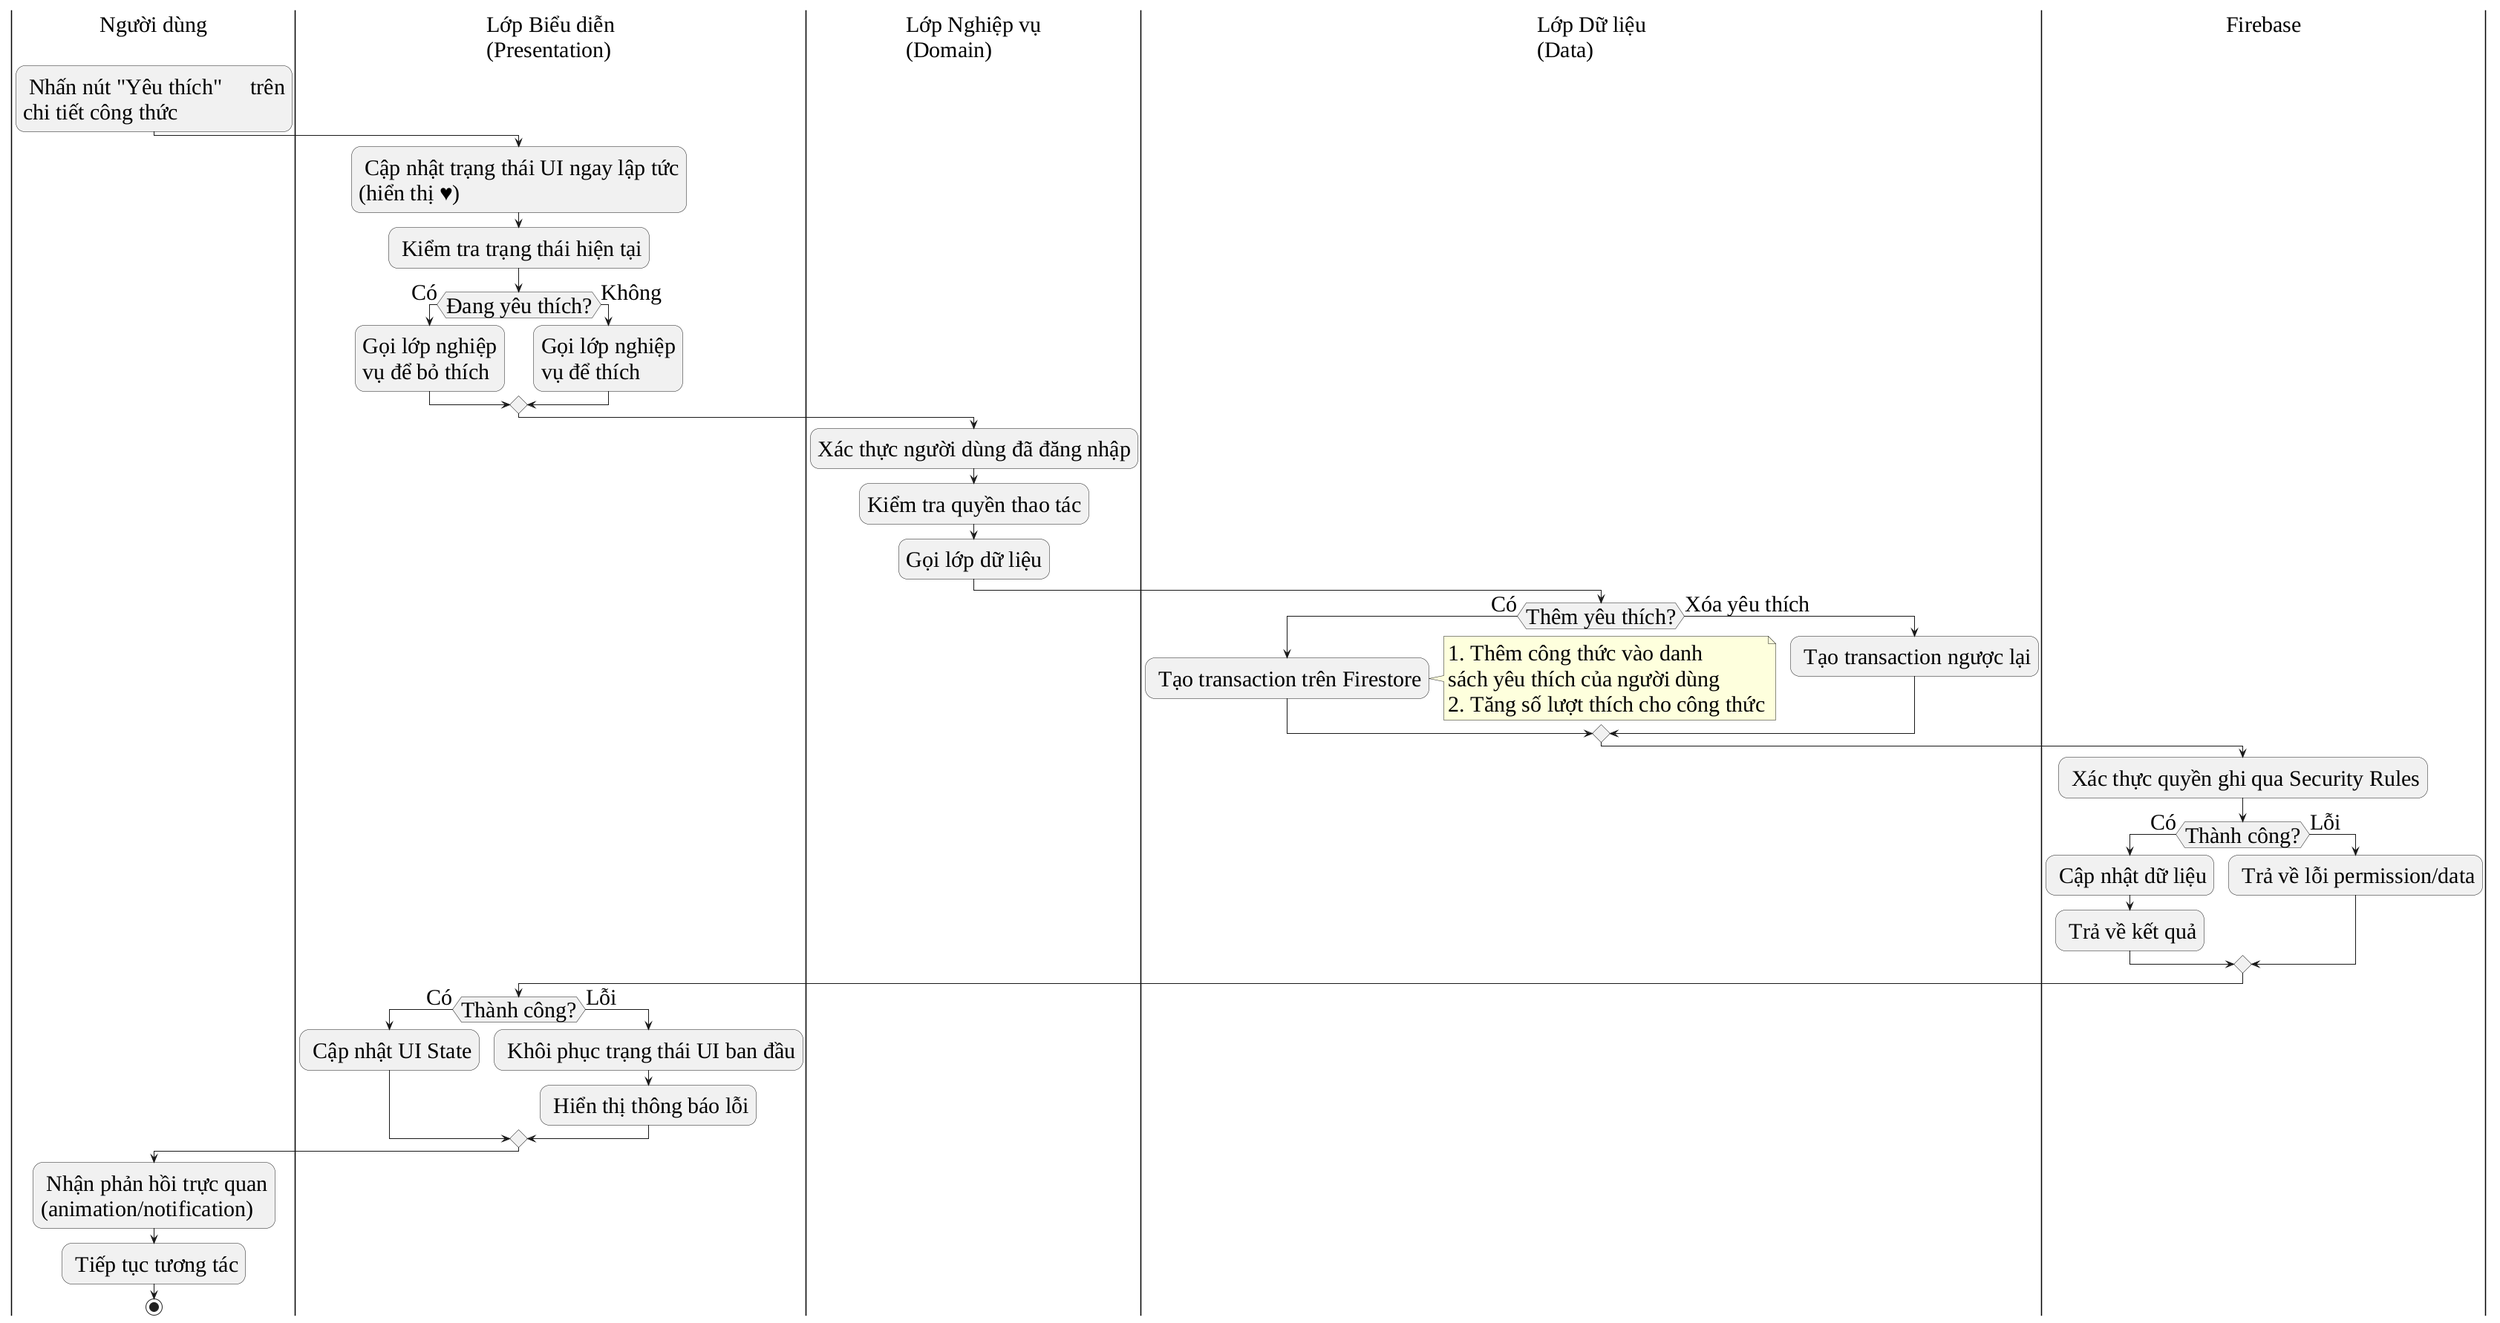 @startuml
skinparam DefaultFontName "Liberation Serif"
skinparam DefaultFontSize 30

|Người dùng|
: Nhấn nút "Yêu thích" ♡ trên\nchi tiết công thức;

|Lớp Biểu diễn\n(Presentation)|
: Cập nhật trạng thái UI ngay lập tức\n(hiển thị ♥);
: Kiểm tra trạng thái hiện tại;
if (Đang yêu thích?) then (Có)
  :Gọi lớp nghiệp\nvụ để bỏ thích;
else (Không)
  :Gọi lớp nghiệp\nvụ để thích;
endif

|Lớp Nghiệp vụ\n(Domain)|
:Xác thực người dùng đã đăng nhập;
:Kiểm tra quyền thao tác;
:Gọi lớp dữ liệu;

|Lớp Dữ liệu\n(Data)|
if (Thêm yêu thích?) then (Có)
  : Tạo transaction trên Firestore;
    note right
    1. Thêm công thức vào danh
    sách yêu thích của người dùng
    2. Tăng số lượt thích cho công thức
    end note
else (Xóa yêu thích)
  : Tạo transaction ngược lại;
endif

|Firebase|
: Xác thực quyền ghi qua Security Rules;
if (Thành công?) then (Có)
  : Cập nhật dữ liệu;
  : Trả về kết quả;
else (Lỗi)
  : Trả về lỗi permission/data;
endif

|Lớp Biểu diễn\n(Presentation)|
if (Thành công?) then (Có)
  : Cập nhật UI State;
else (Lỗi)
  : Khôi phục trạng thái UI ban đầu;
  : Hiển thị thông báo lỗi;
endif

|Người dùng|
: Nhận phản hồi trực quan\n(animation/notification);
: Tiếp tục tương tác;

stop
@enduml